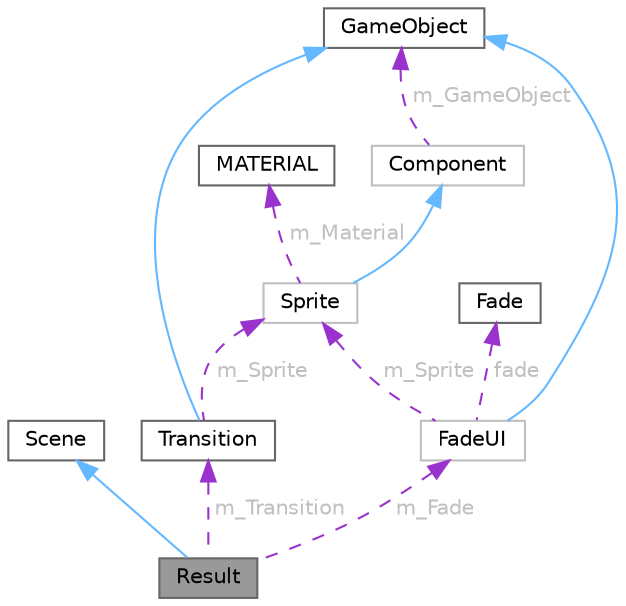 digraph "Result"
{
 // LATEX_PDF_SIZE
  bgcolor="transparent";
  edge [fontname=Helvetica,fontsize=10,labelfontname=Helvetica,labelfontsize=10];
  node [fontname=Helvetica,fontsize=10,shape=box,height=0.2,width=0.4];
  Node1 [id="Node000001",label="Result",height=0.2,width=0.4,color="gray40", fillcolor="grey60", style="filled", fontcolor="black",tooltip=" "];
  Node2 -> Node1 [id="edge1_Node000001_Node000002",dir="back",color="steelblue1",style="solid",tooltip=" "];
  Node2 [id="Node000002",label="Scene",height=0.2,width=0.4,color="gray40", fillcolor="white", style="filled",URL="$class_scene.html",tooltip="シーン管理クラス"];
  Node3 -> Node1 [id="edge2_Node000001_Node000003",dir="back",color="darkorchid3",style="dashed",tooltip=" ",label=" m_Transition",fontcolor="grey" ];
  Node3 [id="Node000003",label="Transition",height=0.2,width=0.4,color="gray40", fillcolor="white", style="filled",URL="$class_transition.html",tooltip="画面遷移用のクラス"];
  Node4 -> Node3 [id="edge3_Node000003_Node000004",dir="back",color="steelblue1",style="solid",tooltip=" "];
  Node4 [id="Node000004",label="GameObject",height=0.2,width=0.4,color="gray40", fillcolor="white", style="filled",URL="$class_game_object.html",tooltip="ゲームオブジェクトの基本クラスです。"];
  Node5 -> Node3 [id="edge4_Node000003_Node000005",dir="back",color="darkorchid3",style="dashed",tooltip=" ",label=" m_Sprite",fontcolor="grey" ];
  Node5 [id="Node000005",label="Sprite",height=0.2,width=0.4,color="grey75", fillcolor="white", style="filled",URL="$class_sprite.html",tooltip=" "];
  Node6 -> Node5 [id="edge5_Node000005_Node000006",dir="back",color="steelblue1",style="solid",tooltip=" "];
  Node6 [id="Node000006",label="Component",height=0.2,width=0.4,color="grey75", fillcolor="white", style="filled",URL="$class_component.html",tooltip=" "];
  Node4 -> Node6 [id="edge6_Node000006_Node000004",dir="back",color="darkorchid3",style="dashed",tooltip=" ",label=" m_GameObject",fontcolor="grey" ];
  Node7 -> Node5 [id="edge7_Node000005_Node000007",dir="back",color="darkorchid3",style="dashed",tooltip=" ",label=" m_Material",fontcolor="grey" ];
  Node7 [id="Node000007",label="MATERIAL",height=0.2,width=0.4,color="gray40", fillcolor="white", style="filled",URL="$struct_m_a_t_e_r_i_a_l.html",tooltip="マテリアルの構造体"];
  Node8 -> Node1 [id="edge8_Node000001_Node000008",dir="back",color="darkorchid3",style="dashed",tooltip=" ",label=" m_Fade",fontcolor="grey" ];
  Node8 [id="Node000008",label="FadeUI",height=0.2,width=0.4,color="grey75", fillcolor="white", style="filled",URL="$class_fade_u_i.html",tooltip=" "];
  Node4 -> Node8 [id="edge9_Node000008_Node000004",dir="back",color="steelblue1",style="solid",tooltip=" "];
  Node9 -> Node8 [id="edge10_Node000008_Node000009",dir="back",color="darkorchid3",style="dashed",tooltip=" ",label=" fade",fontcolor="grey" ];
  Node9 [id="Node000009",label="Fade",height=0.2,width=0.4,color="gray40", fillcolor="white", style="filled",URL="$struct_fade.html",tooltip="フェードの構造体"];
  Node5 -> Node8 [id="edge11_Node000008_Node000005",dir="back",color="darkorchid3",style="dashed",tooltip=" ",label=" m_Sprite",fontcolor="grey" ];
}
